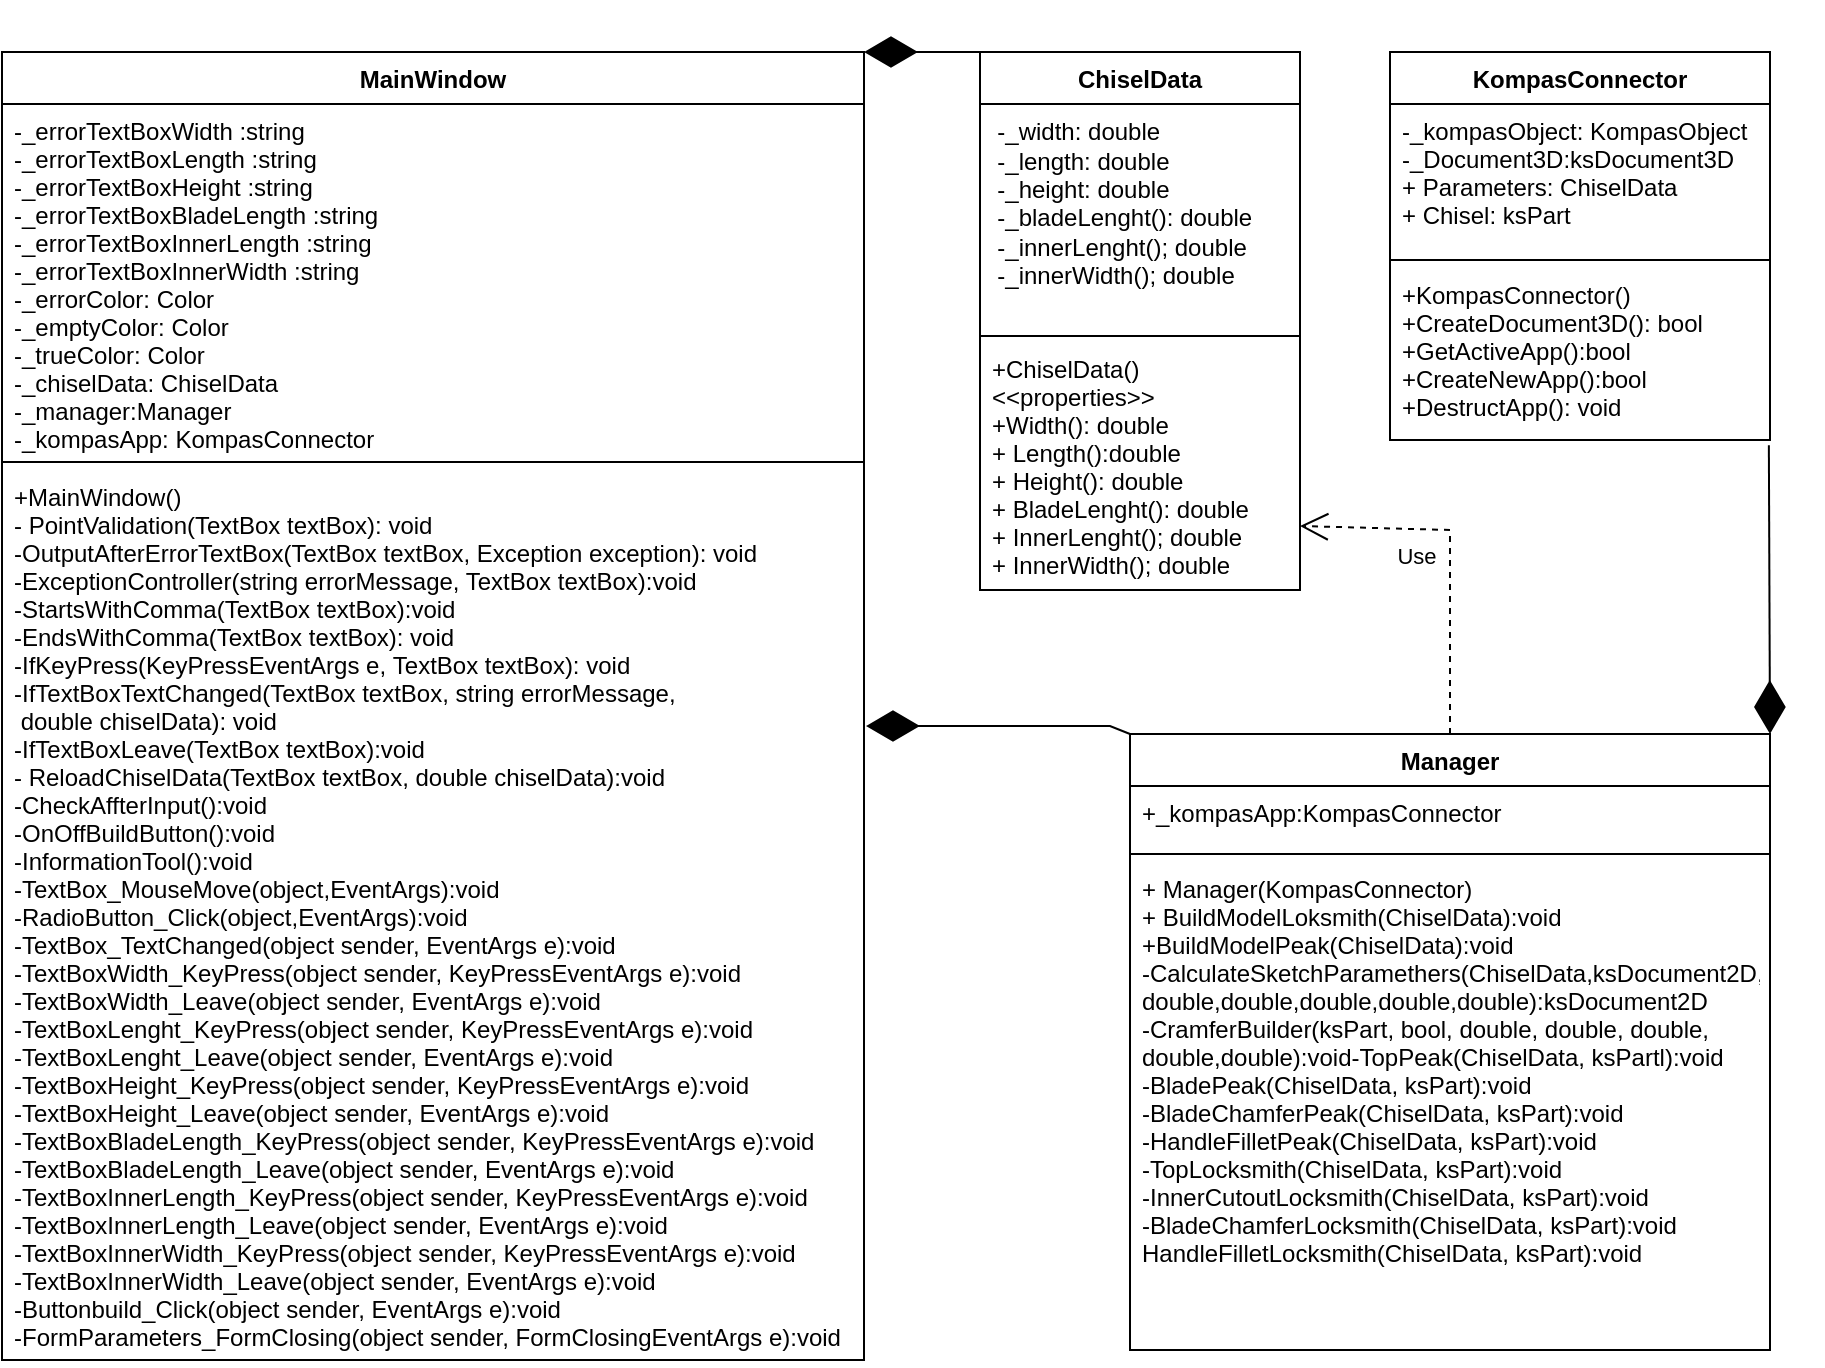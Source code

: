 <mxfile version="20.6.0" type="device"><diagram id="IRfspNJVjFpmxgOVp9yW" name="Страница 1"><mxGraphModel dx="2064" dy="548" grid="0" gridSize="10" guides="1" tooltips="1" connect="1" arrows="1" fold="1" page="1" pageScale="1" pageWidth="827" pageHeight="1169" math="0" shadow="0"><root><mxCell id="0"/><mxCell id="1" parent="0"/><mxCell id="P0CCuyffCargS8OCrDEd-1" value="ChiselData" style="swimlane;fontStyle=1;align=center;verticalAlign=top;childLayout=stackLayout;horizontal=1;startSize=26;horizontalStack=0;resizeParent=1;resizeParentMax=0;resizeLast=0;collapsible=1;marginBottom=0;" parent="1" vertex="1"><mxGeometry x="136" y="31" width="160" height="269" as="geometry"/></mxCell><mxCell id="P0CCuyffCargS8OCrDEd-16" value="&amp;nbsp; -_width: double&amp;nbsp;&lt;br style=&quot;padding: 0px; margin: 0px;&quot;&gt;&amp;nbsp; -_length: double&lt;br style=&quot;padding: 0px; margin: 0px;&quot;&gt;&amp;nbsp; -_height: double&lt;br style=&quot;padding: 0px; margin: 0px;&quot;&gt;&amp;nbsp;&amp;nbsp;-_bladeLenght(): double&lt;br&gt;&amp;nbsp; -_innerLenght(); double&lt;br&gt;&amp;nbsp; -_innerWidth(); double&lt;br style=&quot;padding: 0px; margin: 0px;&quot;&gt;&amp;nbsp;" style="text;html=1;align=left;verticalAlign=middle;resizable=0;points=[];autosize=1;strokeColor=none;fillColor=none;fontColor=default;" parent="P0CCuyffCargS8OCrDEd-1" vertex="1"><mxGeometry y="26" width="160" height="113" as="geometry"/></mxCell><mxCell id="P0CCuyffCargS8OCrDEd-3" value="" style="line;strokeWidth=1;fillColor=none;align=left;verticalAlign=middle;spacingTop=-1;spacingLeft=3;spacingRight=3;rotatable=0;labelPosition=right;points=[];portConstraint=eastwest;strokeColor=inherit;" parent="P0CCuyffCargS8OCrDEd-1" vertex="1"><mxGeometry y="139" width="160" height="6" as="geometry"/></mxCell><mxCell id="P0CCuyffCargS8OCrDEd-4" value="+ChiselData()&#10;&lt;&lt;properties&gt;&gt;&#10;+Width(): double&#10;+ Length():double&#10;+ Height(): double&#10;+ BladeLenght(): double&#10;+ InnerLenght(); double&#10;+ InnerWidth(); double&#10;" style="text;strokeColor=none;fillColor=none;align=left;verticalAlign=top;spacingLeft=4;spacingRight=4;overflow=hidden;rotatable=0;points=[[0,0.5],[1,0.5]];portConstraint=eastwest;fontColor=default;" parent="P0CCuyffCargS8OCrDEd-1" vertex="1"><mxGeometry y="145" width="160" height="124" as="geometry"/></mxCell><mxCell id="P0CCuyffCargS8OCrDEd-18" value="MainWindow" style="swimlane;fontStyle=1;align=center;verticalAlign=top;childLayout=stackLayout;horizontal=1;startSize=26;horizontalStack=0;resizeParent=1;resizeParentMax=0;resizeLast=0;collapsible=1;marginBottom=0;fontColor=default;" parent="1" vertex="1"><mxGeometry x="-353" y="31" width="431" height="654" as="geometry"/></mxCell><mxCell id="P0CCuyffCargS8OCrDEd-19" value="-_errorTextBoxWidth :string&#10;-_errorTextBoxLength :string&#10;-_errorTextBoxHeight :string&#10;-_errorTextBoxBladeLength :string&#10;-_errorTextBoxInnerLength :string&#10;-_errorTextBoxInnerWidth :string&#10;-_errorColor: Color&#10;-_emptyColor: Color&#10;-_trueColor: Color&#10;-_chiselData: ChiselData&#10;-_manager:Manager&#10;-_kompasApp: KompasConnector&#10;" style="text;strokeColor=none;fillColor=none;align=left;verticalAlign=top;spacingLeft=4;spacingRight=4;overflow=hidden;rotatable=0;points=[[0,0.5],[1,0.5]];portConstraint=eastwest;fontColor=default;" parent="P0CCuyffCargS8OCrDEd-18" vertex="1"><mxGeometry y="26" width="431" height="175" as="geometry"/></mxCell><mxCell id="P0CCuyffCargS8OCrDEd-20" value="" style="line;strokeWidth=1;fillColor=none;align=left;verticalAlign=middle;spacingTop=-1;spacingLeft=3;spacingRight=3;rotatable=0;labelPosition=right;points=[];portConstraint=eastwest;strokeColor=inherit;fontColor=default;" parent="P0CCuyffCargS8OCrDEd-18" vertex="1"><mxGeometry y="201" width="431" height="8" as="geometry"/></mxCell><mxCell id="P0CCuyffCargS8OCrDEd-21" value="+MainWindow()&#10;- PointValidation(TextBox textBox): void&#10;-OutputAfterErrorTextBox(TextBox textBox, Exception exception): void&#10;-ExceptionController(string errorMessage, TextBox textBox):void&#10;-StartsWithComma(TextBox textBox):void&#10;-EndsWithComma(TextBox textBox): void&#10;-IfKeyPress(KeyPressEventArgs e, TextBox textBox): void&#10;-IfTextBoxTextChanged(TextBox textBox, string errorMessage,&#10; double chiselData): void&#10;-IfTextBoxLeave(TextBox textBox):void&#10;- ReloadChiselData(TextBox textBox, double chiselData):void&#10;-CheckAffterInput():void&#10;-OnOffBuildButton():void&#10;-InformationTool():void&#10;-TextBox_MouseMove(object,EventArgs):void&#10;-RadioButton_Click(object,EventArgs):void&#10;-TextBox_TextChanged(object sender, EventArgs e):void&#10;-TextBoxWidth_KeyPress(object sender, KeyPressEventArgs e):void&#10;-TextBoxWidth_Leave(object sender, EventArgs e):void&#10;-TextBoxLenght_KeyPress(object sender, KeyPressEventArgs e):void&#10;-TextBoxLenght_Leave(object sender, EventArgs e):void&#10;-TextBoxHeight_KeyPress(object sender, KeyPressEventArgs e):void&#10;-TextBoxHeight_Leave(object sender, EventArgs e):void&#10;-TextBoxBladeLength_KeyPress(object sender, KeyPressEventArgs e):void&#10;-TextBoxBladeLength_Leave(object sender, EventArgs e):void&#10;-TextBoxInnerLength_KeyPress(object sender, KeyPressEventArgs e):void&#10;-TextBoxInnerLength_Leave(object sender, EventArgs e):void&#10;-TextBoxInnerWidth_KeyPress(object sender, KeyPressEventArgs e):void&#10;-TextBoxInnerWidth_Leave(object sender, EventArgs e):void&#10;-Buttonbuild_Click(object sender, EventArgs e):void&#10;-FormParameters_FormClosing(object sender, FormClosingEventArgs e):void" style="text;strokeColor=none;fillColor=none;align=left;verticalAlign=top;spacingLeft=4;spacingRight=4;overflow=hidden;rotatable=0;points=[[0,0.5],[1,0.5]];portConstraint=eastwest;fontColor=default;" parent="P0CCuyffCargS8OCrDEd-18" vertex="1"><mxGeometry y="209" width="431" height="445" as="geometry"/></mxCell><mxCell id="P0CCuyffCargS8OCrDEd-22" value="Manager" style="swimlane;fontStyle=1;align=center;verticalAlign=top;childLayout=stackLayout;horizontal=1;startSize=26;horizontalStack=0;resizeParent=1;resizeParentMax=0;resizeLast=0;collapsible=1;marginBottom=0;fontColor=default;" parent="1" vertex="1"><mxGeometry x="211" y="372" width="320" height="308" as="geometry"/></mxCell><mxCell id="P0CCuyffCargS8OCrDEd-23" value="+_kompasApp:KompasConnector&#10;" style="text;strokeColor=none;fillColor=none;align=left;verticalAlign=top;spacingLeft=4;spacingRight=4;overflow=hidden;rotatable=0;points=[[0,0.5],[1,0.5]];portConstraint=eastwest;fontColor=default;" parent="P0CCuyffCargS8OCrDEd-22" vertex="1"><mxGeometry y="26" width="320" height="30" as="geometry"/></mxCell><mxCell id="P0CCuyffCargS8OCrDEd-24" value="" style="line;strokeWidth=1;fillColor=none;align=left;verticalAlign=middle;spacingTop=-1;spacingLeft=3;spacingRight=3;rotatable=0;labelPosition=right;points=[];portConstraint=eastwest;strokeColor=inherit;fontColor=default;" parent="P0CCuyffCargS8OCrDEd-22" vertex="1"><mxGeometry y="56" width="320" height="8" as="geometry"/></mxCell><mxCell id="P0CCuyffCargS8OCrDEd-25" value="+ Manager(KompasConnector)&#10;+ BuildModelLoksmith(ChiselData):void&#10;+BuildModelPeak(ChiselData):void&#10;-CalculateSketchParamethers(ChiselData,ksDocument2D,&#10;double,double,double,double,double):ksDocument2D&#10;-CramferBuilder(ksPart, bool, double, double, double,&#10;double,double):void-TopPeak(ChiselData, ksPartl):void&#10;-BladePeak(ChiselData, ksPart):void&#10;-BladeChamferPeak(ChiselData, ksPart):void&#10;-HandleFilletPeak(ChiselData, ksPart):void&#10;-TopLocksmith(ChiselData, ksPart):void&#10;-InnerCutoutLocksmith(ChiselData, ksPart):void&#10;-BladeChamferLocksmith(ChiselData, ksPart):void&#10;HandleFilletLocksmith(ChiselData, ksPart):void" style="text;strokeColor=none;fillColor=none;align=left;verticalAlign=top;spacingLeft=4;spacingRight=4;overflow=hidden;rotatable=0;points=[[0,0.5],[1,0.5]];portConstraint=eastwest;fontColor=default;" parent="P0CCuyffCargS8OCrDEd-22" vertex="1"><mxGeometry y="64" width="320" height="244" as="geometry"/></mxCell><mxCell id="P0CCuyffCargS8OCrDEd-30" value="KompasConnector" style="swimlane;fontStyle=1;align=center;verticalAlign=top;childLayout=stackLayout;horizontal=1;startSize=26;horizontalStack=0;resizeParent=1;resizeParentMax=0;resizeLast=0;collapsible=1;marginBottom=0;fontColor=default;" parent="1" vertex="1"><mxGeometry x="341" y="31" width="190" height="194" as="geometry"/></mxCell><mxCell id="P0CCuyffCargS8OCrDEd-31" value="-_kompasObject: KompasObject&#10;-_Document3D:ksDocument3D&#10;+ Parameters: ChiselData&#10;+ Chisel: ksPart" style="text;strokeColor=none;fillColor=none;align=left;verticalAlign=top;spacingLeft=4;spacingRight=4;overflow=hidden;rotatable=0;points=[[0,0.5],[1,0.5]];portConstraint=eastwest;fontColor=default;" parent="P0CCuyffCargS8OCrDEd-30" vertex="1"><mxGeometry y="26" width="190" height="74" as="geometry"/></mxCell><mxCell id="P0CCuyffCargS8OCrDEd-32" value="" style="line;strokeWidth=1;fillColor=none;align=left;verticalAlign=middle;spacingTop=-1;spacingLeft=3;spacingRight=3;rotatable=0;labelPosition=right;points=[];portConstraint=eastwest;strokeColor=inherit;fontColor=default;" parent="P0CCuyffCargS8OCrDEd-30" vertex="1"><mxGeometry y="100" width="190" height="8" as="geometry"/></mxCell><mxCell id="P0CCuyffCargS8OCrDEd-33" value="+KompasConnector()&#10;+CreateDocument3D(): bool&#10;+GetActiveApp():bool&#10;+CreateNewApp():bool&#10;+DestructApp(): void&#10;" style="text;strokeColor=none;fillColor=none;align=left;verticalAlign=top;spacingLeft=4;spacingRight=4;overflow=hidden;rotatable=0;points=[[0,0.5],[1,0.5]];portConstraint=eastwest;fontColor=default;" parent="P0CCuyffCargS8OCrDEd-30" vertex="1"><mxGeometry y="108" width="190" height="86" as="geometry"/></mxCell><mxCell id="P0CCuyffCargS8OCrDEd-34" value="" style="endArrow=diamondThin;endFill=1;endSize=24;html=1;rounded=0;fontColor=default;entryX=1;entryY=0;entryDx=0;entryDy=0;exitX=0;exitY=0;exitDx=0;exitDy=0;" parent="1" source="P0CCuyffCargS8OCrDEd-1" target="P0CCuyffCargS8OCrDEd-18" edge="1"><mxGeometry width="160" relative="1" as="geometry"><mxPoint x="440" y="163" as="sourcePoint"/><mxPoint x="400" y="370" as="targetPoint"/><Array as="points"/></mxGeometry></mxCell><mxCell id="P0CCuyffCargS8OCrDEd-37" value="Use" style="endArrow=open;endSize=12;dashed=1;html=1;rounded=0;fontColor=default;exitX=0.5;exitY=0;exitDx=0;exitDy=0;" parent="1" source="P0CCuyffCargS8OCrDEd-22" edge="1"><mxGeometry x="0.339" y="13" width="160" relative="1" as="geometry"><mxPoint x="384" y="414" as="sourcePoint"/><mxPoint x="296" y="268" as="targetPoint"/><Array as="points"><mxPoint x="371" y="270"/></Array><mxPoint as="offset"/></mxGeometry></mxCell><mxCell id="P0CCuyffCargS8OCrDEd-39" value="" style="endArrow=diamondThin;endFill=1;endSize=24;html=1;rounded=0;fontColor=default;exitX=0;exitY=0;exitDx=0;exitDy=0;" parent="1" source="P0CCuyffCargS8OCrDEd-22" edge="1"><mxGeometry width="160" relative="1" as="geometry"><mxPoint x="220" y="407" as="sourcePoint"/><mxPoint x="79" y="368" as="targetPoint"/><Array as="points"><mxPoint x="201" y="368"/></Array></mxGeometry></mxCell><mxCell id="P0CCuyffCargS8OCrDEd-40" value="" style="endArrow=diamondThin;endFill=1;endSize=24;html=1;rounded=0;fontColor=default;entryX=1;entryY=0;entryDx=0;entryDy=0;exitX=0.997;exitY=1.031;exitDx=0;exitDy=0;exitPerimeter=0;" parent="1" source="P0CCuyffCargS8OCrDEd-33" target="P0CCuyffCargS8OCrDEd-22" edge="1"><mxGeometry width="160" relative="1" as="geometry"><mxPoint x="551" y="249" as="sourcePoint"/><mxPoint x="600" y="287" as="targetPoint"/></mxGeometry></mxCell></root></mxGraphModel></diagram></mxfile>